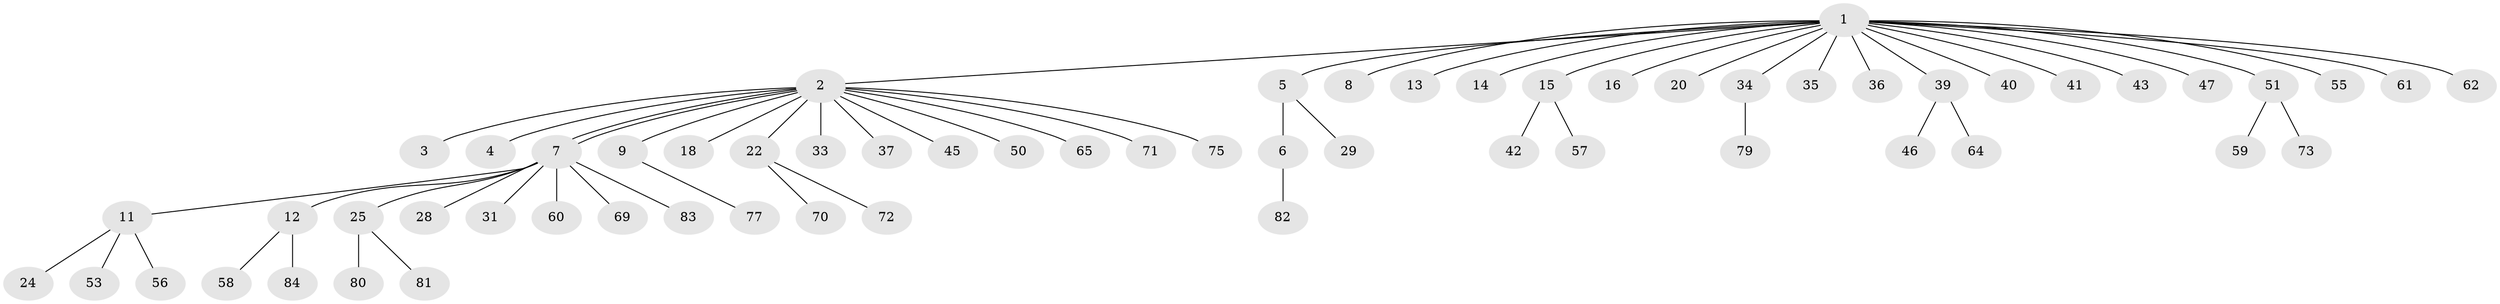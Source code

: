 // original degree distribution, {21: 0.011904761904761904, 11: 0.011904761904761904, 2: 0.16666666666666666, 1: 0.6666666666666666, 4: 0.047619047619047616, 10: 0.011904761904761904, 3: 0.05952380952380952, 6: 0.011904761904761904, 5: 0.011904761904761904}
// Generated by graph-tools (version 1.1) at 2025/41/03/06/25 10:41:52]
// undirected, 62 vertices, 62 edges
graph export_dot {
graph [start="1"]
  node [color=gray90,style=filled];
  1 [super="+49"];
  2 [super="+10"];
  3 [super="+17"];
  4;
  5 [super="+63"];
  6;
  7 [super="+19"];
  8;
  9 [super="+38"];
  11 [super="+21"];
  12 [super="+27"];
  13;
  14;
  15 [super="+26"];
  16 [super="+66"];
  18;
  20 [super="+44"];
  22 [super="+23"];
  24;
  25 [super="+32"];
  28;
  29 [super="+30"];
  31;
  33 [super="+48"];
  34 [super="+67"];
  35;
  36 [super="+68"];
  37;
  39 [super="+76"];
  40;
  41;
  42;
  43;
  45;
  46;
  47 [super="+54"];
  50;
  51 [super="+52"];
  53 [super="+74"];
  55;
  56;
  57;
  58;
  59;
  60;
  61;
  62;
  64;
  65;
  69 [super="+78"];
  70;
  71;
  72;
  73;
  75;
  77;
  79;
  80;
  81;
  82;
  83;
  84;
  1 -- 2;
  1 -- 5;
  1 -- 8;
  1 -- 13;
  1 -- 14;
  1 -- 15;
  1 -- 16;
  1 -- 20;
  1 -- 34;
  1 -- 35;
  1 -- 36;
  1 -- 39;
  1 -- 40;
  1 -- 41;
  1 -- 43;
  1 -- 47;
  1 -- 51;
  1 -- 55;
  1 -- 61;
  1 -- 62;
  2 -- 3;
  2 -- 4;
  2 -- 7;
  2 -- 7;
  2 -- 9;
  2 -- 22;
  2 -- 37;
  2 -- 50;
  2 -- 75;
  2 -- 65;
  2 -- 33;
  2 -- 18;
  2 -- 71;
  2 -- 45;
  5 -- 6;
  5 -- 29;
  6 -- 82;
  7 -- 11;
  7 -- 12;
  7 -- 25;
  7 -- 31;
  7 -- 60;
  7 -- 69;
  7 -- 83;
  7 -- 28;
  9 -- 77;
  11 -- 24;
  11 -- 53;
  11 -- 56;
  12 -- 58;
  12 -- 84;
  15 -- 42;
  15 -- 57;
  22 -- 70;
  22 -- 72;
  25 -- 80;
  25 -- 81;
  34 -- 79;
  39 -- 46;
  39 -- 64;
  51 -- 59;
  51 -- 73;
}
